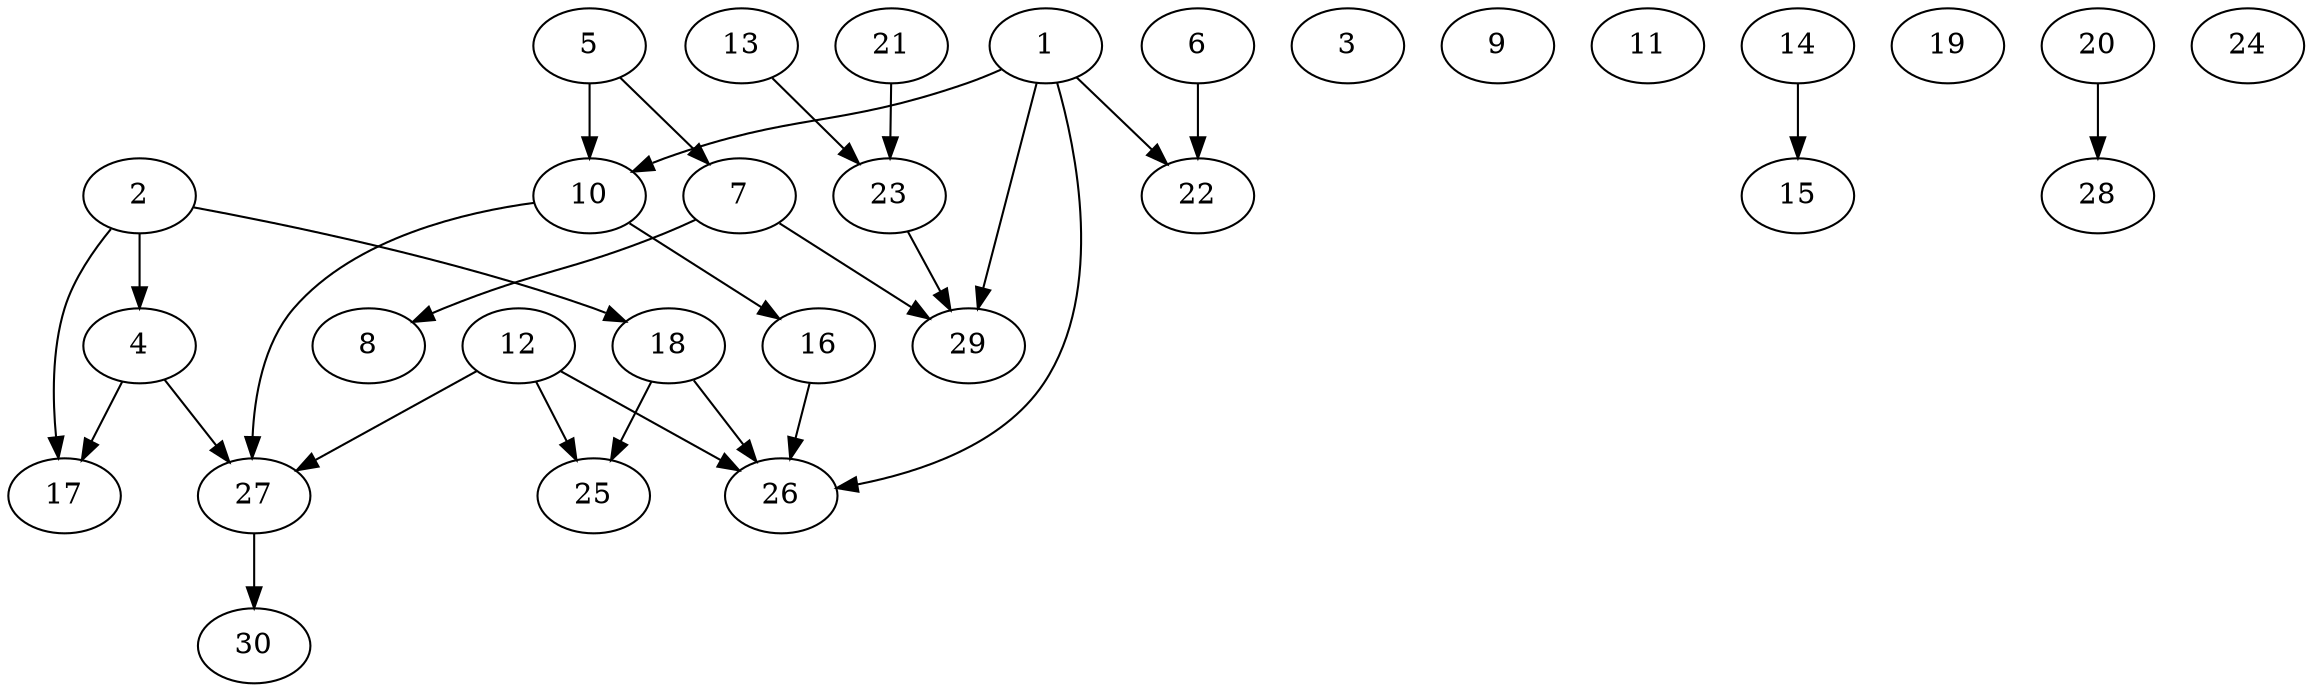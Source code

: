 digraph "custom_16p_gb_Random_Nodes_30_Density_0.93_CCR_2.01_WeightType_Random_schedule.gxl" {
	graph ["Number of processors"=16,
		"Total schedule length"=46
	];
	1	 ["Finish time"=10,
		Processor=14,
		"Start time"=0,
		Weight=10];
	10	 ["Finish time"=27,
		Processor=13,
		"Start time"=19,
		Weight=8];
	1 -> 10	 [Weight=9];
	22	 ["Finish time"=46,
		Processor=1,
		"Start time"=36,
		Weight=10];
	1 -> 22	 [Weight=12];
	26	 ["Finish time"=46,
		Processor=14,
		"Start time"=44,
		Weight=2];
	1 -> 26	 [Weight=17];
	29	 ["Finish time"=46,
		Processor=15,
		"Start time"=36,
		Weight=10];
	1 -> 29	 [Weight=21];
	2	 ["Finish time"=3,
		Processor=5,
		"Start time"=0,
		Weight=3];
	4	 ["Finish time"=6,
		Processor=5,
		"Start time"=4,
		Weight=2];
	2 -> 4	 [Weight=24];
	17	 ["Finish time"=36,
		Processor=1,
		"Start time"=33,
		Weight=3];
	2 -> 17	 [Weight=14];
	18	 ["Finish time"=19,
		Processor=5,
		"Start time"=15,
		Weight=4];
	2 -> 18	 [Weight=24];
	3	 ["Finish time"=10,
		Processor=8,
		"Start time"=0,
		Weight=10];
	4 -> 17	 [Weight=12];
	27	 ["Finish time"=37,
		Processor=13,
		"Start time"=31,
		Weight=6];
	4 -> 27	 [Weight=17];
	5	 ["Finish time"=6,
		Processor=13,
		"Start time"=0,
		Weight=6];
	7	 ["Finish time"=27,
		Processor=15,
		"Start time"=19,
		Weight=8];
	5 -> 7	 [Weight=9];
	5 -> 10	 [Weight=17];
	6	 ["Finish time"=18,
		Processor=6,
		"Start time"=11,
		Weight=7];
	6 -> 22	 [Weight=12];
	8	 ["Finish time"=44,
		Processor=2,
		"Start time"=37,
		Weight=7];
	7 -> 8	 [Weight=7];
	7 -> 29	 [Weight=21];
	9	 ["Finish time"=4,
		Processor=9,
		"Start time"=0,
		Weight=4];
	16	 ["Finish time"=44,
		Processor=14,
		"Start time"=36,
		Weight=8];
	10 -> 16	 [Weight=9];
	10 -> 27	 [Weight=7];
	11	 ["Finish time"=7,
		Processor=4,
		"Start time"=0,
		Weight=7];
	12	 ["Finish time"=11,
		Processor=1,
		"Start time"=3,
		Weight=8];
	25	 ["Finish time"=44,
		Processor=12,
		"Start time"=37,
		Weight=7];
	12 -> 25	 [Weight=12];
	12 -> 26	 [Weight=5];
	12 -> 27	 [Weight=12];
	13	 ["Finish time"=11,
		Processor=2,
		"Start time"=2,
		Weight=9];
	23	 ["Finish time"=24,
		Processor=7,
		"Start time"=18,
		Weight=6];
	13 -> 23	 [Weight=7];
	14	 ["Finish time"=4,
		Processor=3,
		"Start time"=0,
		Weight=4];
	15	 ["Finish time"=31,
		Processor=9,
		"Start time"=27,
		Weight=4];
	14 -> 15	 [Weight=9];
	16 -> 26	 [Weight=5];
	18 -> 25	 [Weight=17];
	18 -> 26	 [Weight=17];
	19	 ["Finish time"=7,
		Processor=15,
		"Start time"=0,
		Weight=7];
	20	 ["Finish time"=2,
		Processor=10,
		"Start time"=0,
		Weight=2];
	28	 ["Finish time"=33,
		Processor=10,
		"Start time"=24,
		Weight=9];
	20 -> 28	 [Weight=24];
	21	 ["Finish time"=15,
		Processor=7,
		"Start time"=7,
		Weight=8];
	21 -> 23	 [Weight=24];
	23 -> 29	 [Weight=9];
	24	 ["Finish time"=9,
		Processor=16,
		"Start time"=0,
		Weight=9];
	30	 ["Finish time"=46,
		Processor=13,
		"Start time"=38,
		Weight=8];
	27 -> 30	 [Weight=21];
}
